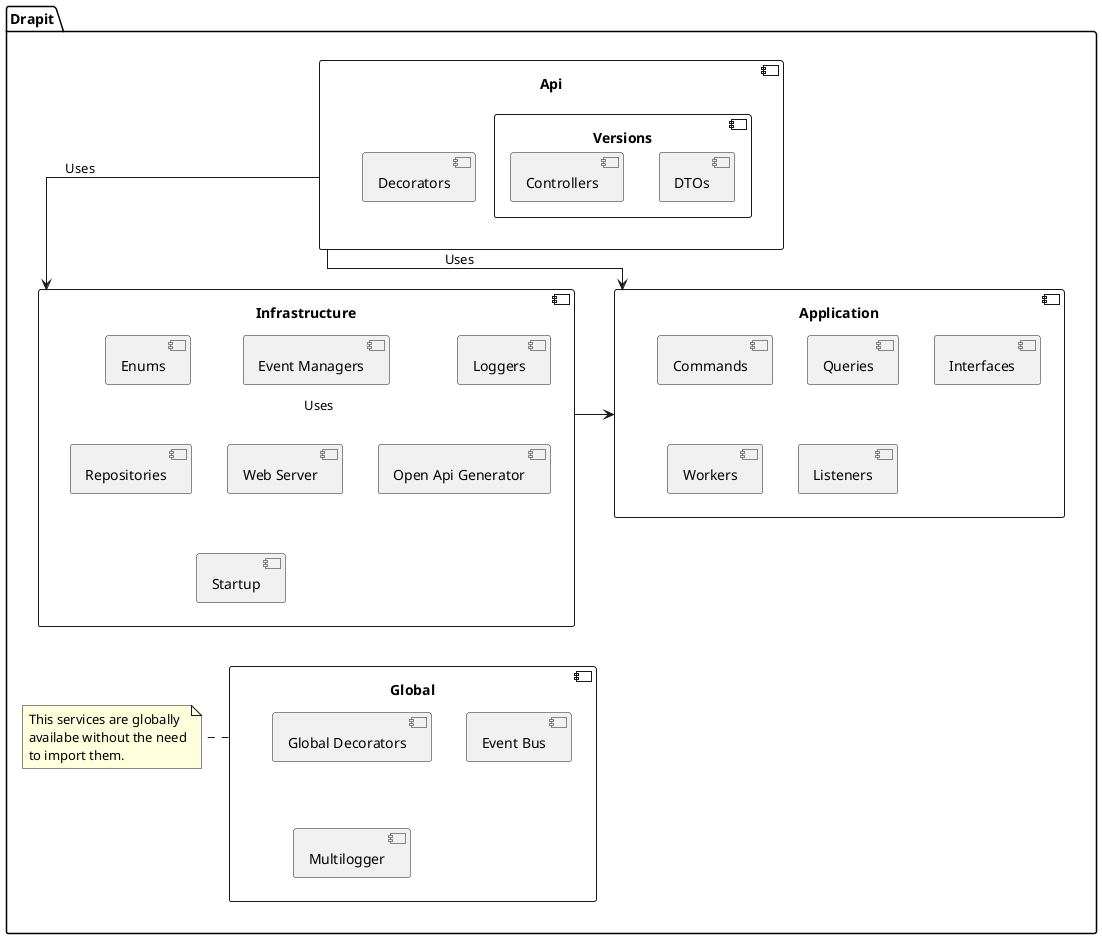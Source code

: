 @startuml
skinparam linetype ortho

package "Drapit" {
  component Api {
    [Decorators]

    component Versions {
      [DTOs]
      [Controllers]
    }
  }

  component Infrastructure {
    [Enums]
    [Event Managers]
    [Loggers]
    [Repositories]
    [Web Server]
    [Open Api Generator]
    [Startup]
  }

  component Application {
    [Commands]
    [Queries]
    [Enums]
    [Interfaces]
    [Workers]
    [Listeners]
  }

  component Global {
    [Global Decorators]
    [Event Bus]
    [Multilogger]
  }

  note right of Global: This services are globally\navailabe without the need\nto import them.

  Api -d-> Application: Uses
  Api -d-> Infrastructure: Uses
  Infrastructure -r-> Application: Uses
}

@enduml
